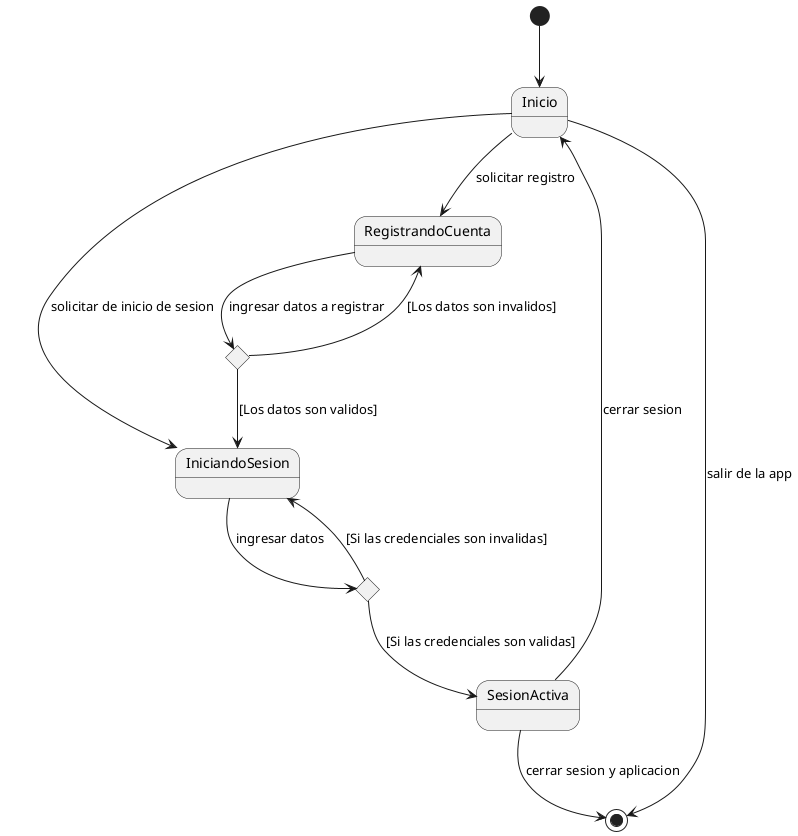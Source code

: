 @startuml

[*] --> Inicio
 Inicio--> IniciandoSesion : solicitar de inicio de sesion
 Inicio --> RegistrandoCuenta: solicitar registro

state a <<choice>> 

IniciandoSesion --> a : ingresar datos

a--> SesionActiva : [Si las credenciales son validas]
a--> IniciandoSesion : [Si las credenciales son invalidas]

state b <<choice>>

RegistrandoCuenta --> b : ingresar datos a registrar
 
b--> IniciandoSesion : [Los datos son validos]
b-->RegistrandoCuenta : [Los datos son invalidos]

SesionActiva --> Inicio : cerrar sesion

Inicio --> [*] : salir de la app

SesionActiva --> [*] : cerrar sesion y aplicacion

@enduml